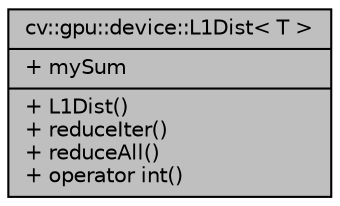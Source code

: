 digraph "cv::gpu::device::L1Dist&lt; T &gt;"
{
 // LATEX_PDF_SIZE
  edge [fontname="Helvetica",fontsize="10",labelfontname="Helvetica",labelfontsize="10"];
  node [fontname="Helvetica",fontsize="10",shape=record];
  Node1 [label="{cv::gpu::device::L1Dist\< T \>\n|+ mySum\l|+ L1Dist()\l+ reduceIter()\l+ reduceAll()\l+ operator int()\l}",height=0.2,width=0.4,color="black", fillcolor="grey75", style="filled", fontcolor="black",tooltip=" "];
}
